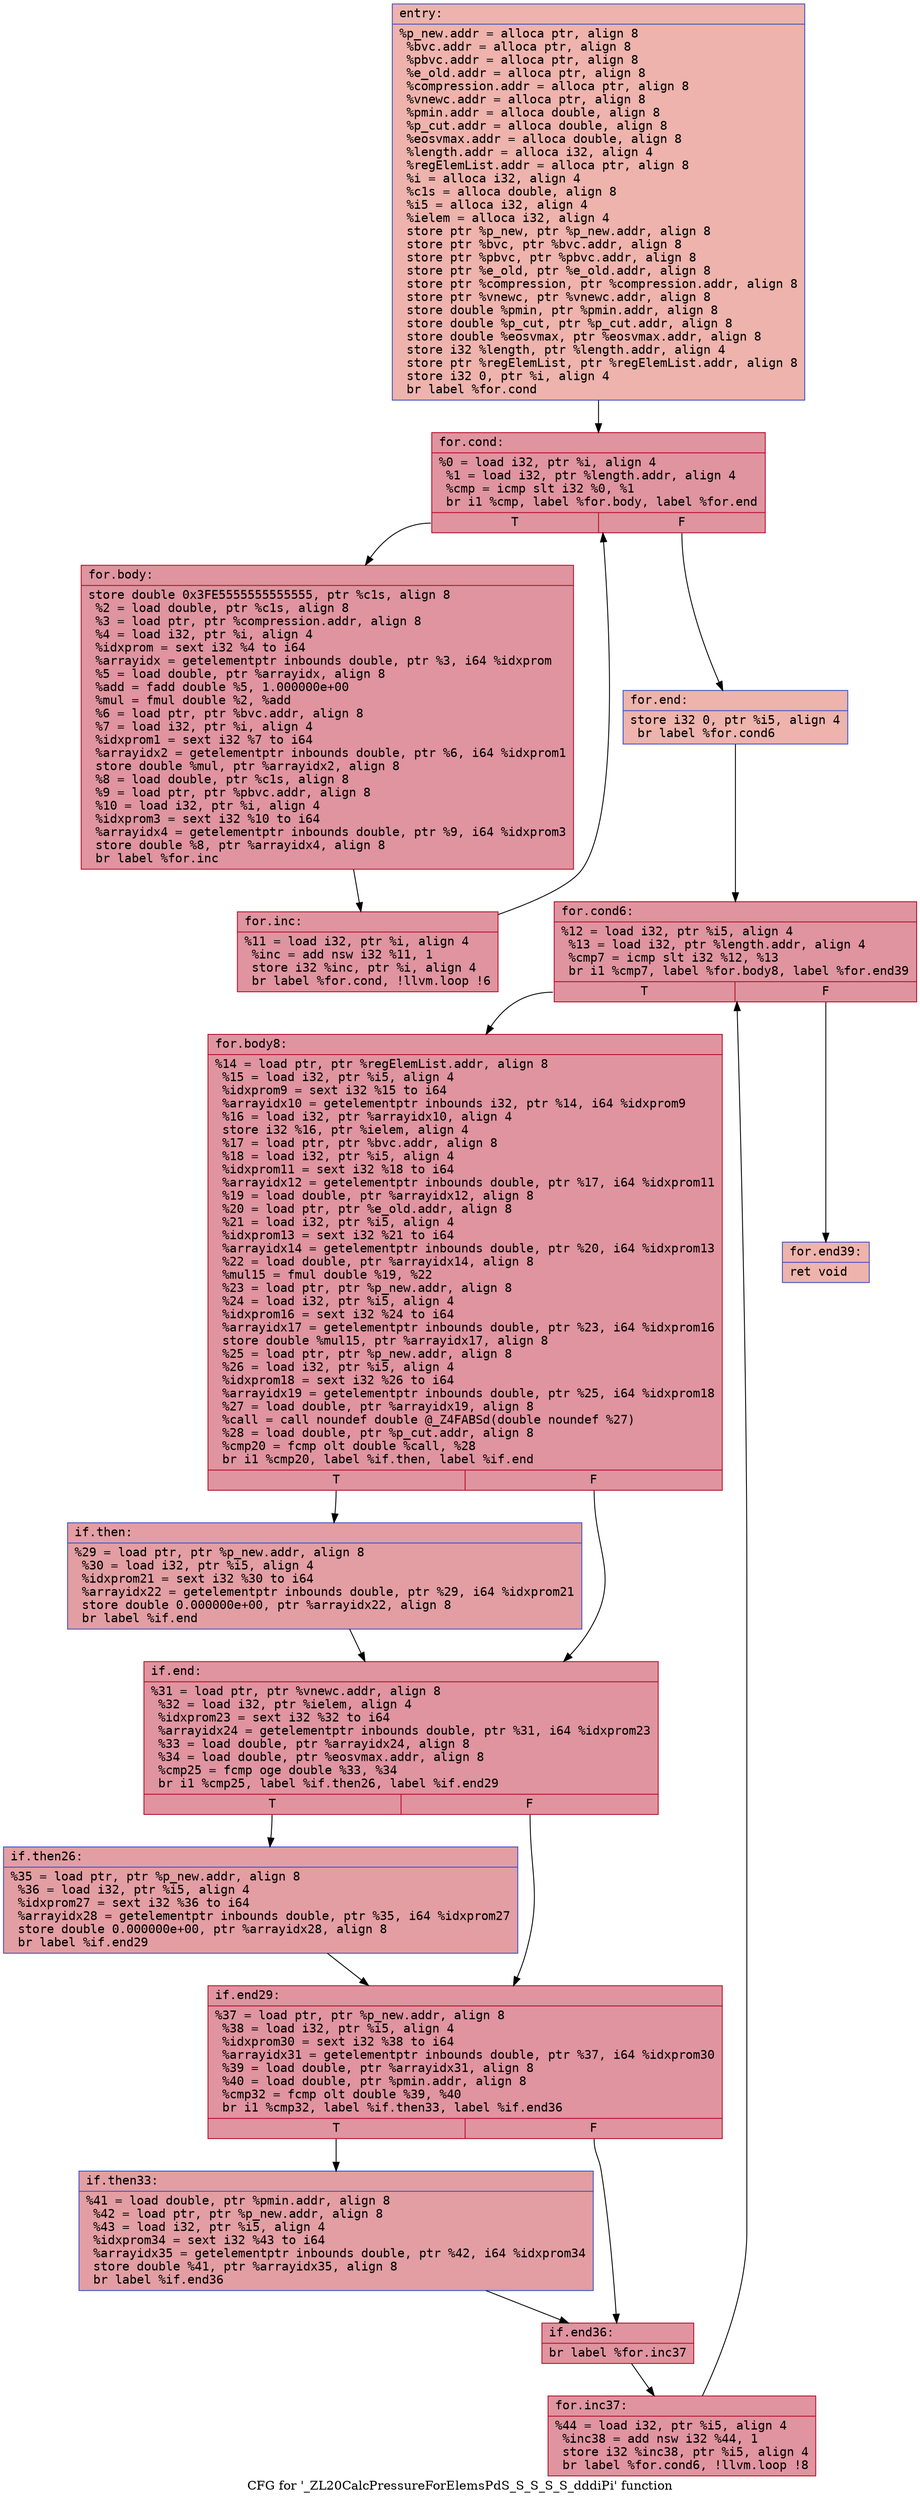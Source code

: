 digraph "CFG for '_ZL20CalcPressureForElemsPdS_S_S_S_S_dddiPi' function" {
	label="CFG for '_ZL20CalcPressureForElemsPdS_S_S_S_S_dddiPi' function";

	Node0x561418ce2020 [shape=record,color="#3d50c3ff", style=filled, fillcolor="#d6524470" fontname="Courier",label="{entry:\l|  %p_new.addr = alloca ptr, align 8\l  %bvc.addr = alloca ptr, align 8\l  %pbvc.addr = alloca ptr, align 8\l  %e_old.addr = alloca ptr, align 8\l  %compression.addr = alloca ptr, align 8\l  %vnewc.addr = alloca ptr, align 8\l  %pmin.addr = alloca double, align 8\l  %p_cut.addr = alloca double, align 8\l  %eosvmax.addr = alloca double, align 8\l  %length.addr = alloca i32, align 4\l  %regElemList.addr = alloca ptr, align 8\l  %i = alloca i32, align 4\l  %c1s = alloca double, align 8\l  %i5 = alloca i32, align 4\l  %ielem = alloca i32, align 4\l  store ptr %p_new, ptr %p_new.addr, align 8\l  store ptr %bvc, ptr %bvc.addr, align 8\l  store ptr %pbvc, ptr %pbvc.addr, align 8\l  store ptr %e_old, ptr %e_old.addr, align 8\l  store ptr %compression, ptr %compression.addr, align 8\l  store ptr %vnewc, ptr %vnewc.addr, align 8\l  store double %pmin, ptr %pmin.addr, align 8\l  store double %p_cut, ptr %p_cut.addr, align 8\l  store double %eosvmax, ptr %eosvmax.addr, align 8\l  store i32 %length, ptr %length.addr, align 4\l  store ptr %regElemList, ptr %regElemList.addr, align 8\l  store i32 0, ptr %i, align 4\l  br label %for.cond\l}"];
	Node0x561418ce2020 -> Node0x561418ce3530[tooltip="entry -> for.cond\nProbability 100.00%" ];
	Node0x561418ce3530 [shape=record,color="#b70d28ff", style=filled, fillcolor="#b70d2870" fontname="Courier",label="{for.cond:\l|  %0 = load i32, ptr %i, align 4\l  %1 = load i32, ptr %length.addr, align 4\l  %cmp = icmp slt i32 %0, %1\l  br i1 %cmp, label %for.body, label %for.end\l|{<s0>T|<s1>F}}"];
	Node0x561418ce3530:s0 -> Node0x561418ce3710[tooltip="for.cond -> for.body\nProbability 96.88%" ];
	Node0x561418ce3530:s1 -> Node0x561418ce3760[tooltip="for.cond -> for.end\nProbability 3.12%" ];
	Node0x561418ce3710 [shape=record,color="#b70d28ff", style=filled, fillcolor="#b70d2870" fontname="Courier",label="{for.body:\l|  store double 0x3FE5555555555555, ptr %c1s, align 8\l  %2 = load double, ptr %c1s, align 8\l  %3 = load ptr, ptr %compression.addr, align 8\l  %4 = load i32, ptr %i, align 4\l  %idxprom = sext i32 %4 to i64\l  %arrayidx = getelementptr inbounds double, ptr %3, i64 %idxprom\l  %5 = load double, ptr %arrayidx, align 8\l  %add = fadd double %5, 1.000000e+00\l  %mul = fmul double %2, %add\l  %6 = load ptr, ptr %bvc.addr, align 8\l  %7 = load i32, ptr %i, align 4\l  %idxprom1 = sext i32 %7 to i64\l  %arrayidx2 = getelementptr inbounds double, ptr %6, i64 %idxprom1\l  store double %mul, ptr %arrayidx2, align 8\l  %8 = load double, ptr %c1s, align 8\l  %9 = load ptr, ptr %pbvc.addr, align 8\l  %10 = load i32, ptr %i, align 4\l  %idxprom3 = sext i32 %10 to i64\l  %arrayidx4 = getelementptr inbounds double, ptr %9, i64 %idxprom3\l  store double %8, ptr %arrayidx4, align 8\l  br label %for.inc\l}"];
	Node0x561418ce3710 -> Node0x561418ce43c0[tooltip="for.body -> for.inc\nProbability 100.00%" ];
	Node0x561418ce43c0 [shape=record,color="#b70d28ff", style=filled, fillcolor="#b70d2870" fontname="Courier",label="{for.inc:\l|  %11 = load i32, ptr %i, align 4\l  %inc = add nsw i32 %11, 1\l  store i32 %inc, ptr %i, align 4\l  br label %for.cond, !llvm.loop !6\l}"];
	Node0x561418ce43c0 -> Node0x561418ce3530[tooltip="for.inc -> for.cond\nProbability 100.00%" ];
	Node0x561418ce3760 [shape=record,color="#3d50c3ff", style=filled, fillcolor="#d6524470" fontname="Courier",label="{for.end:\l|  store i32 0, ptr %i5, align 4\l  br label %for.cond6\l}"];
	Node0x561418ce3760 -> Node0x561418ce4890[tooltip="for.end -> for.cond6\nProbability 100.00%" ];
	Node0x561418ce4890 [shape=record,color="#b70d28ff", style=filled, fillcolor="#b70d2870" fontname="Courier",label="{for.cond6:\l|  %12 = load i32, ptr %i5, align 4\l  %13 = load i32, ptr %length.addr, align 4\l  %cmp7 = icmp slt i32 %12, %13\l  br i1 %cmp7, label %for.body8, label %for.end39\l|{<s0>T|<s1>F}}"];
	Node0x561418ce4890:s0 -> Node0x561418ce4b30[tooltip="for.cond6 -> for.body8\nProbability 96.88%" ];
	Node0x561418ce4890:s1 -> Node0x561418ce4bb0[tooltip="for.cond6 -> for.end39\nProbability 3.12%" ];
	Node0x561418ce4b30 [shape=record,color="#b70d28ff", style=filled, fillcolor="#b70d2870" fontname="Courier",label="{for.body8:\l|  %14 = load ptr, ptr %regElemList.addr, align 8\l  %15 = load i32, ptr %i5, align 4\l  %idxprom9 = sext i32 %15 to i64\l  %arrayidx10 = getelementptr inbounds i32, ptr %14, i64 %idxprom9\l  %16 = load i32, ptr %arrayidx10, align 4\l  store i32 %16, ptr %ielem, align 4\l  %17 = load ptr, ptr %bvc.addr, align 8\l  %18 = load i32, ptr %i5, align 4\l  %idxprom11 = sext i32 %18 to i64\l  %arrayidx12 = getelementptr inbounds double, ptr %17, i64 %idxprom11\l  %19 = load double, ptr %arrayidx12, align 8\l  %20 = load ptr, ptr %e_old.addr, align 8\l  %21 = load i32, ptr %i5, align 4\l  %idxprom13 = sext i32 %21 to i64\l  %arrayidx14 = getelementptr inbounds double, ptr %20, i64 %idxprom13\l  %22 = load double, ptr %arrayidx14, align 8\l  %mul15 = fmul double %19, %22\l  %23 = load ptr, ptr %p_new.addr, align 8\l  %24 = load i32, ptr %i5, align 4\l  %idxprom16 = sext i32 %24 to i64\l  %arrayidx17 = getelementptr inbounds double, ptr %23, i64 %idxprom16\l  store double %mul15, ptr %arrayidx17, align 8\l  %25 = load ptr, ptr %p_new.addr, align 8\l  %26 = load i32, ptr %i5, align 4\l  %idxprom18 = sext i32 %26 to i64\l  %arrayidx19 = getelementptr inbounds double, ptr %25, i64 %idxprom18\l  %27 = load double, ptr %arrayidx19, align 8\l  %call = call noundef double @_Z4FABSd(double noundef %27)\l  %28 = load double, ptr %p_cut.addr, align 8\l  %cmp20 = fcmp olt double %call, %28\l  br i1 %cmp20, label %if.then, label %if.end\l|{<s0>T|<s1>F}}"];
	Node0x561418ce4b30:s0 -> Node0x561418ce6250[tooltip="for.body8 -> if.then\nProbability 50.00%" ];
	Node0x561418ce4b30:s1 -> Node0x561418ce62c0[tooltip="for.body8 -> if.end\nProbability 50.00%" ];
	Node0x561418ce6250 [shape=record,color="#3d50c3ff", style=filled, fillcolor="#be242e70" fontname="Courier",label="{if.then:\l|  %29 = load ptr, ptr %p_new.addr, align 8\l  %30 = load i32, ptr %i5, align 4\l  %idxprom21 = sext i32 %30 to i64\l  %arrayidx22 = getelementptr inbounds double, ptr %29, i64 %idxprom21\l  store double 0.000000e+00, ptr %arrayidx22, align 8\l  br label %if.end\l}"];
	Node0x561418ce6250 -> Node0x561418ce62c0[tooltip="if.then -> if.end\nProbability 100.00%" ];
	Node0x561418ce62c0 [shape=record,color="#b70d28ff", style=filled, fillcolor="#b70d2870" fontname="Courier",label="{if.end:\l|  %31 = load ptr, ptr %vnewc.addr, align 8\l  %32 = load i32, ptr %ielem, align 4\l  %idxprom23 = sext i32 %32 to i64\l  %arrayidx24 = getelementptr inbounds double, ptr %31, i64 %idxprom23\l  %33 = load double, ptr %arrayidx24, align 8\l  %34 = load double, ptr %eosvmax.addr, align 8\l  %cmp25 = fcmp oge double %33, %34\l  br i1 %cmp25, label %if.then26, label %if.end29\l|{<s0>T|<s1>F}}"];
	Node0x561418ce62c0:s0 -> Node0x561418ce6b80[tooltip="if.end -> if.then26\nProbability 50.00%" ];
	Node0x561418ce62c0:s1 -> Node0x561418ce6c00[tooltip="if.end -> if.end29\nProbability 50.00%" ];
	Node0x561418ce6b80 [shape=record,color="#3d50c3ff", style=filled, fillcolor="#be242e70" fontname="Courier",label="{if.then26:\l|  %35 = load ptr, ptr %p_new.addr, align 8\l  %36 = load i32, ptr %i5, align 4\l  %idxprom27 = sext i32 %36 to i64\l  %arrayidx28 = getelementptr inbounds double, ptr %35, i64 %idxprom27\l  store double 0.000000e+00, ptr %arrayidx28, align 8\l  br label %if.end29\l}"];
	Node0x561418ce6b80 -> Node0x561418ce6c00[tooltip="if.then26 -> if.end29\nProbability 100.00%" ];
	Node0x561418ce6c00 [shape=record,color="#b70d28ff", style=filled, fillcolor="#b70d2870" fontname="Courier",label="{if.end29:\l|  %37 = load ptr, ptr %p_new.addr, align 8\l  %38 = load i32, ptr %i5, align 4\l  %idxprom30 = sext i32 %38 to i64\l  %arrayidx31 = getelementptr inbounds double, ptr %37, i64 %idxprom30\l  %39 = load double, ptr %arrayidx31, align 8\l  %40 = load double, ptr %pmin.addr, align 8\l  %cmp32 = fcmp olt double %39, %40\l  br i1 %cmp32, label %if.then33, label %if.end36\l|{<s0>T|<s1>F}}"];
	Node0x561418ce6c00:s0 -> Node0x561418ce74d0[tooltip="if.end29 -> if.then33\nProbability 50.00%" ];
	Node0x561418ce6c00:s1 -> Node0x561418ce7550[tooltip="if.end29 -> if.end36\nProbability 50.00%" ];
	Node0x561418ce74d0 [shape=record,color="#3d50c3ff", style=filled, fillcolor="#be242e70" fontname="Courier",label="{if.then33:\l|  %41 = load double, ptr %pmin.addr, align 8\l  %42 = load ptr, ptr %p_new.addr, align 8\l  %43 = load i32, ptr %i5, align 4\l  %idxprom34 = sext i32 %43 to i64\l  %arrayidx35 = getelementptr inbounds double, ptr %42, i64 %idxprom34\l  store double %41, ptr %arrayidx35, align 8\l  br label %if.end36\l}"];
	Node0x561418ce74d0 -> Node0x561418ce7550[tooltip="if.then33 -> if.end36\nProbability 100.00%" ];
	Node0x561418ce7550 [shape=record,color="#b70d28ff", style=filled, fillcolor="#b70d2870" fontname="Courier",label="{if.end36:\l|  br label %for.inc37\l}"];
	Node0x561418ce7550 -> Node0x561418ce7a80[tooltip="if.end36 -> for.inc37\nProbability 100.00%" ];
	Node0x561418ce7a80 [shape=record,color="#b70d28ff", style=filled, fillcolor="#b70d2870" fontname="Courier",label="{for.inc37:\l|  %44 = load i32, ptr %i5, align 4\l  %inc38 = add nsw i32 %44, 1\l  store i32 %inc38, ptr %i5, align 4\l  br label %for.cond6, !llvm.loop !8\l}"];
	Node0x561418ce7a80 -> Node0x561418ce4890[tooltip="for.inc37 -> for.cond6\nProbability 100.00%" ];
	Node0x561418ce4bb0 [shape=record,color="#3d50c3ff", style=filled, fillcolor="#d6524470" fontname="Courier",label="{for.end39:\l|  ret void\l}"];
}
